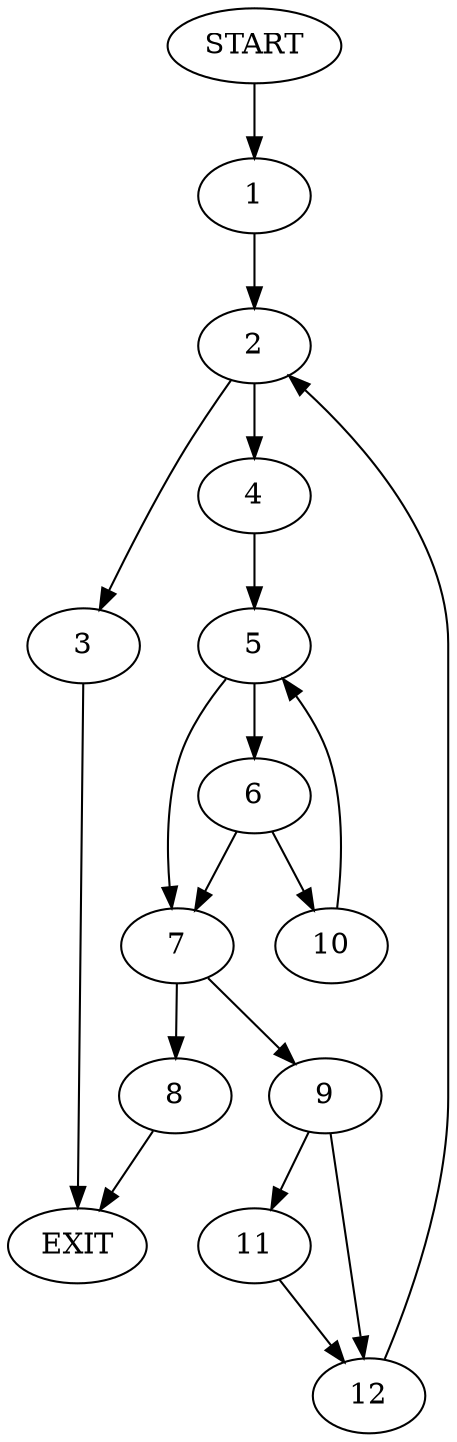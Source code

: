 digraph {
0 [label="START"]
13 [label="EXIT"]
0 -> 1
1 -> 2
2 -> 3
2 -> 4
3 -> 13
4 -> 5
5 -> 6
5 -> 7
7 -> 8
7 -> 9
6 -> 10
6 -> 7
10 -> 5
9 -> 11
9 -> 12
8 -> 13
11 -> 12
12 -> 2
}
